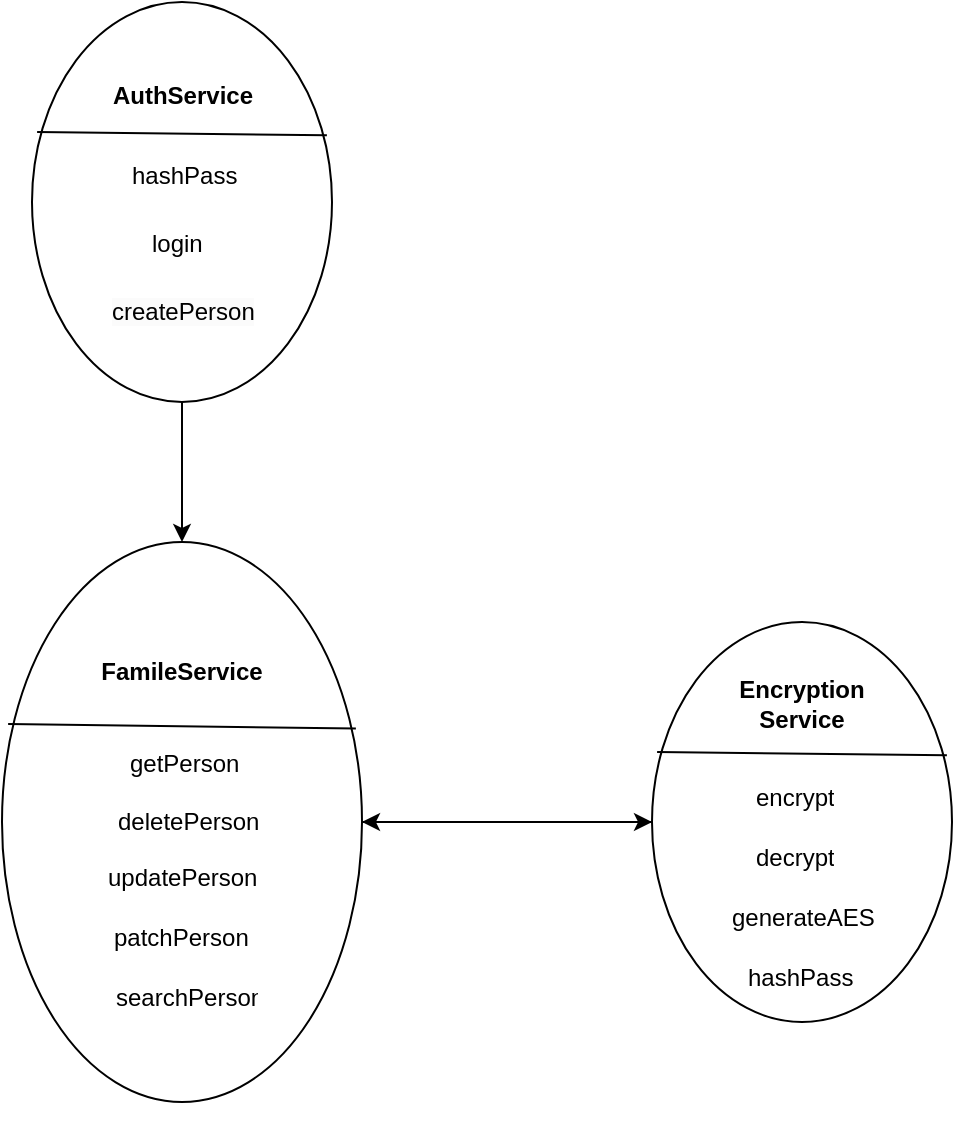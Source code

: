 <mxfile version="24.0.7" type="device">
  <diagram id="C5RBs43oDa-KdzZeNtuy" name="Page-1">
    <mxGraphModel dx="1395" dy="622" grid="1" gridSize="10" guides="1" tooltips="1" connect="1" arrows="1" fold="1" page="1" pageScale="1" pageWidth="827" pageHeight="1169" math="0" shadow="0">
      <root>
        <mxCell id="WIyWlLk6GJQsqaUBKTNV-0" />
        <mxCell id="WIyWlLk6GJQsqaUBKTNV-1" parent="WIyWlLk6GJQsqaUBKTNV-0" />
        <mxCell id="mBfjgzDznsE84XW__5Sw-0" value="" style="group" parent="WIyWlLk6GJQsqaUBKTNV-1" vertex="1" connectable="0">
          <mxGeometry x="595" y="550" width="150" height="200" as="geometry" />
        </mxCell>
        <mxCell id="mBfjgzDznsE84XW__5Sw-1" value="" style="ellipse;whiteSpace=wrap;html=1;" parent="mBfjgzDznsE84XW__5Sw-0" vertex="1">
          <mxGeometry width="150" height="200.0" as="geometry" />
        </mxCell>
        <mxCell id="mBfjgzDznsE84XW__5Sw-2" value="" style="endArrow=none;html=1;rounded=0;exitX=0.017;exitY=0.325;exitDx=0;exitDy=0;exitPerimeter=0;entryX=0.983;entryY=0.333;entryDx=0;entryDy=0;entryPerimeter=0;" parent="mBfjgzDznsE84XW__5Sw-0" source="mBfjgzDznsE84XW__5Sw-1" target="mBfjgzDznsE84XW__5Sw-1" edge="1">
          <mxGeometry width="50" height="50" relative="1" as="geometry">
            <mxPoint x="37.5" y="105.882" as="sourcePoint" />
            <mxPoint x="91.071" y="47.059" as="targetPoint" />
          </mxGeometry>
        </mxCell>
        <mxCell id="mBfjgzDznsE84XW__5Sw-3" value="&lt;b&gt;Encryption Service&lt;/b&gt;" style="text;html=1;align=center;verticalAlign=middle;whiteSpace=wrap;rounded=0;" parent="mBfjgzDznsE84XW__5Sw-0" vertex="1">
          <mxGeometry x="42.857" y="23.529" width="64.286" height="35.294" as="geometry" />
        </mxCell>
        <mxCell id="mBfjgzDznsE84XW__5Sw-4" value="encrypt" style="text;strokeColor=none;fillColor=none;align=left;verticalAlign=middle;spacingLeft=4;spacingRight=4;overflow=hidden;points=[[0,0.5],[1,0.5]];portConstraint=eastwest;rotatable=0;whiteSpace=wrap;html=1;" parent="mBfjgzDznsE84XW__5Sw-0" vertex="1">
          <mxGeometry x="46.43" y="70" width="57.14" height="35.29" as="geometry" />
        </mxCell>
        <mxCell id="mBfjgzDznsE84XW__5Sw-5" value="decrypt" style="text;strokeColor=none;fillColor=none;align=left;verticalAlign=middle;spacingLeft=4;spacingRight=4;overflow=hidden;points=[[0,0.5],[1,0.5]];portConstraint=eastwest;rotatable=0;whiteSpace=wrap;html=1;" parent="mBfjgzDznsE84XW__5Sw-0" vertex="1">
          <mxGeometry x="46.43" y="100" width="57.14" height="35.29" as="geometry" />
        </mxCell>
        <mxCell id="mBfjgzDznsE84XW__5Sw-6" value="generateAES" style="text;strokeColor=none;fillColor=none;align=left;verticalAlign=middle;spacingLeft=4;spacingRight=4;overflow=hidden;points=[[0,0.5],[1,0.5]];portConstraint=eastwest;rotatable=0;whiteSpace=wrap;html=1;" parent="mBfjgzDznsE84XW__5Sw-0" vertex="1">
          <mxGeometry x="33.75" y="130" width="82.5" height="35.29" as="geometry" />
        </mxCell>
        <mxCell id="fQHdGgX8Pe3p8QN_3iXq-0" value="hashPass" style="text;strokeColor=none;fillColor=none;align=left;verticalAlign=middle;spacingLeft=4;spacingRight=4;overflow=hidden;points=[[0,0.5],[1,0.5]];portConstraint=eastwest;rotatable=0;whiteSpace=wrap;html=1;" vertex="1" parent="mBfjgzDznsE84XW__5Sw-0">
          <mxGeometry x="41.87" y="160" width="66.25" height="35.29" as="geometry" />
        </mxCell>
        <mxCell id="mBfjgzDznsE84XW__5Sw-7" value="" style="group" parent="WIyWlLk6GJQsqaUBKTNV-1" vertex="1" connectable="0">
          <mxGeometry x="270" y="510" width="180" height="280" as="geometry" />
        </mxCell>
        <mxCell id="mBfjgzDznsE84XW__5Sw-8" value="" style="ellipse;whiteSpace=wrap;html=1;" parent="mBfjgzDznsE84XW__5Sw-7" vertex="1">
          <mxGeometry width="180" height="280" as="geometry" />
        </mxCell>
        <mxCell id="mBfjgzDznsE84XW__5Sw-9" value="" style="endArrow=none;html=1;rounded=0;exitX=0.017;exitY=0.325;exitDx=0;exitDy=0;exitPerimeter=0;entryX=0.983;entryY=0.333;entryDx=0;entryDy=0;entryPerimeter=0;" parent="mBfjgzDznsE84XW__5Sw-7" source="mBfjgzDznsE84XW__5Sw-8" target="mBfjgzDznsE84XW__5Sw-8" edge="1">
          <mxGeometry width="50" height="50" relative="1" as="geometry">
            <mxPoint x="52.5" y="168.0" as="sourcePoint" />
            <mxPoint x="127.5" y="74.667" as="targetPoint" />
          </mxGeometry>
        </mxCell>
        <mxCell id="mBfjgzDznsE84XW__5Sw-10" value="&lt;b&gt;FamileService&lt;/b&gt;" style="text;html=1;align=center;verticalAlign=middle;whiteSpace=wrap;rounded=0;" parent="mBfjgzDznsE84XW__5Sw-7" vertex="1">
          <mxGeometry x="45" y="37.333" width="90" height="56" as="geometry" />
        </mxCell>
        <mxCell id="mBfjgzDznsE84XW__5Sw-11" value="getPerson" style="text;strokeColor=none;fillColor=none;align=left;verticalAlign=middle;spacingLeft=4;spacingRight=4;overflow=hidden;points=[[0,0.5],[1,0.5]];portConstraint=eastwest;rotatable=0;whiteSpace=wrap;html=1;" parent="mBfjgzDznsE84XW__5Sw-7" vertex="1">
          <mxGeometry x="57.747" y="93.33" width="64.503" height="35" as="geometry" />
        </mxCell>
        <mxCell id="mBfjgzDznsE84XW__5Sw-14" value="deletePerson" style="text;strokeColor=none;fillColor=none;align=left;verticalAlign=middle;spacingLeft=4;spacingRight=4;overflow=hidden;points=[[0,0.5],[1,0.5]];portConstraint=eastwest;rotatable=0;whiteSpace=wrap;html=1;" parent="mBfjgzDznsE84XW__5Sw-7" vertex="1">
          <mxGeometry x="51.57" y="122.5" width="79.6" height="35" as="geometry" />
        </mxCell>
        <mxCell id="mBfjgzDznsE84XW__5Sw-15" value="updatePerson" style="text;strokeColor=none;fillColor=none;align=left;verticalAlign=middle;spacingLeft=4;spacingRight=4;overflow=hidden;points=[[0,0.5],[1,0.5]];portConstraint=eastwest;rotatable=0;whiteSpace=wrap;html=1;" parent="mBfjgzDznsE84XW__5Sw-7" vertex="1">
          <mxGeometry x="46.6" y="150" width="89.53" height="35" as="geometry" />
        </mxCell>
        <mxCell id="mBfjgzDznsE84XW__5Sw-16" value="patchPerson" style="text;strokeColor=none;fillColor=none;align=left;verticalAlign=middle;spacingLeft=4;spacingRight=4;overflow=hidden;points=[[0,0.5],[1,0.5]];portConstraint=eastwest;rotatable=0;whiteSpace=wrap;html=1;" parent="mBfjgzDznsE84XW__5Sw-7" vertex="1">
          <mxGeometry x="49.89" y="180" width="82.95" height="35" as="geometry" />
        </mxCell>
        <mxCell id="mBfjgzDznsE84XW__5Sw-17" value="searchPerson" style="text;strokeColor=none;fillColor=none;align=left;verticalAlign=middle;spacingLeft=4;spacingRight=4;overflow=hidden;points=[[0,0.5],[1,0.5]];portConstraint=eastwest;rotatable=0;whiteSpace=wrap;html=1;" parent="mBfjgzDznsE84XW__5Sw-7" vertex="1">
          <mxGeometry x="50.943" y="210" width="80.847" height="35" as="geometry" />
        </mxCell>
        <mxCell id="mBfjgzDznsE84XW__5Sw-34" style="edgeStyle=orthogonalEdgeStyle;rounded=0;orthogonalLoop=1;jettySize=auto;html=1;exitX=0.5;exitY=1;exitDx=0;exitDy=0;" parent="mBfjgzDznsE84XW__5Sw-7" source="mBfjgzDznsE84XW__5Sw-8" target="mBfjgzDznsE84XW__5Sw-8" edge="1">
          <mxGeometry relative="1" as="geometry" />
        </mxCell>
        <mxCell id="mBfjgzDznsE84XW__5Sw-22" value="" style="group" parent="WIyWlLk6GJQsqaUBKTNV-1" vertex="1" connectable="0">
          <mxGeometry x="285" y="240" width="150" height="200" as="geometry" />
        </mxCell>
        <mxCell id="mBfjgzDznsE84XW__5Sw-23" value="" style="ellipse;whiteSpace=wrap;html=1;" parent="mBfjgzDznsE84XW__5Sw-22" vertex="1">
          <mxGeometry width="150" height="200" as="geometry" />
        </mxCell>
        <mxCell id="mBfjgzDznsE84XW__5Sw-24" value="" style="endArrow=none;html=1;rounded=0;exitX=0.017;exitY=0.325;exitDx=0;exitDy=0;exitPerimeter=0;entryX=0.983;entryY=0.333;entryDx=0;entryDy=0;entryPerimeter=0;" parent="mBfjgzDznsE84XW__5Sw-22" source="mBfjgzDznsE84XW__5Sw-23" target="mBfjgzDznsE84XW__5Sw-23" edge="1">
          <mxGeometry width="50" height="50" relative="1" as="geometry">
            <mxPoint x="43.75" y="120.0" as="sourcePoint" />
            <mxPoint x="106.25" y="53.333" as="targetPoint" />
          </mxGeometry>
        </mxCell>
        <mxCell id="mBfjgzDznsE84XW__5Sw-25" value="&lt;b&gt;AuthService&lt;/b&gt;" style="text;html=1;align=center;verticalAlign=middle;whiteSpace=wrap;rounded=0;" parent="mBfjgzDznsE84XW__5Sw-22" vertex="1">
          <mxGeometry x="37.5" y="26.667" width="75" height="40" as="geometry" />
        </mxCell>
        <mxCell id="mBfjgzDznsE84XW__5Sw-27" value="hashPass" style="text;strokeColor=none;fillColor=none;align=left;verticalAlign=middle;spacingLeft=4;spacingRight=4;overflow=hidden;points=[[0,0.5],[1,0.5]];portConstraint=eastwest;rotatable=0;whiteSpace=wrap;html=1;" parent="mBfjgzDznsE84XW__5Sw-22" vertex="1">
          <mxGeometry x="43.75" y="66.67" width="62.5" height="41.21" as="geometry" />
        </mxCell>
        <mxCell id="mBfjgzDznsE84XW__5Sw-31" value="login" style="text;strokeColor=none;fillColor=none;align=left;verticalAlign=middle;spacingLeft=4;spacingRight=4;overflow=hidden;points=[[0,0.5],[1,0.5]];portConstraint=eastwest;rotatable=0;whiteSpace=wrap;html=1;" parent="mBfjgzDznsE84XW__5Sw-22" vertex="1">
          <mxGeometry x="54.38" y="100" width="41.25" height="41.21" as="geometry" />
        </mxCell>
        <mxCell id="mBfjgzDznsE84XW__5Sw-32" value="&lt;span style=&quot;color: rgb(0, 0, 0); font-family: Helvetica; font-size: 12px; font-style: normal; font-variant-ligatures: normal; font-variant-caps: normal; font-weight: 400; letter-spacing: normal; orphans: 2; text-align: left; text-indent: 0px; text-transform: none; widows: 2; word-spacing: 0px; -webkit-text-stroke-width: 0px; white-space: normal; background-color: rgb(251, 251, 251); text-decoration-thickness: initial; text-decoration-style: initial; text-decoration-color: initial; display: inline !important; float: none;&quot;&gt;createPerson&lt;/span&gt;" style="text;whiteSpace=wrap;html=1;" parent="mBfjgzDznsE84XW__5Sw-22" vertex="1">
          <mxGeometry x="37.51" y="141.21" width="74.99" height="40" as="geometry" />
        </mxCell>
        <mxCell id="mBfjgzDznsE84XW__5Sw-40" style="edgeStyle=orthogonalEdgeStyle;rounded=0;orthogonalLoop=1;jettySize=auto;html=1;entryX=0;entryY=0.5;entryDx=0;entryDy=0;" parent="WIyWlLk6GJQsqaUBKTNV-1" source="mBfjgzDznsE84XW__5Sw-8" target="mBfjgzDznsE84XW__5Sw-1" edge="1">
          <mxGeometry relative="1" as="geometry" />
        </mxCell>
        <mxCell id="mBfjgzDznsE84XW__5Sw-43" style="edgeStyle=orthogonalEdgeStyle;rounded=0;orthogonalLoop=1;jettySize=auto;html=1;entryX=1;entryY=0.5;entryDx=0;entryDy=0;" parent="WIyWlLk6GJQsqaUBKTNV-1" source="mBfjgzDznsE84XW__5Sw-1" target="mBfjgzDznsE84XW__5Sw-8" edge="1">
          <mxGeometry relative="1" as="geometry" />
        </mxCell>
        <mxCell id="mBfjgzDznsE84XW__5Sw-44" value="" style="endArrow=classic;html=1;rounded=0;entryX=0.5;entryY=0;entryDx=0;entryDy=0;exitX=0.5;exitY=1;exitDx=0;exitDy=0;" parent="WIyWlLk6GJQsqaUBKTNV-1" source="mBfjgzDznsE84XW__5Sw-23" target="mBfjgzDznsE84XW__5Sw-8" edge="1">
          <mxGeometry width="50" height="50" relative="1" as="geometry">
            <mxPoint x="670" y="430" as="sourcePoint" />
            <mxPoint x="720" y="380" as="targetPoint" />
          </mxGeometry>
        </mxCell>
      </root>
    </mxGraphModel>
  </diagram>
</mxfile>

